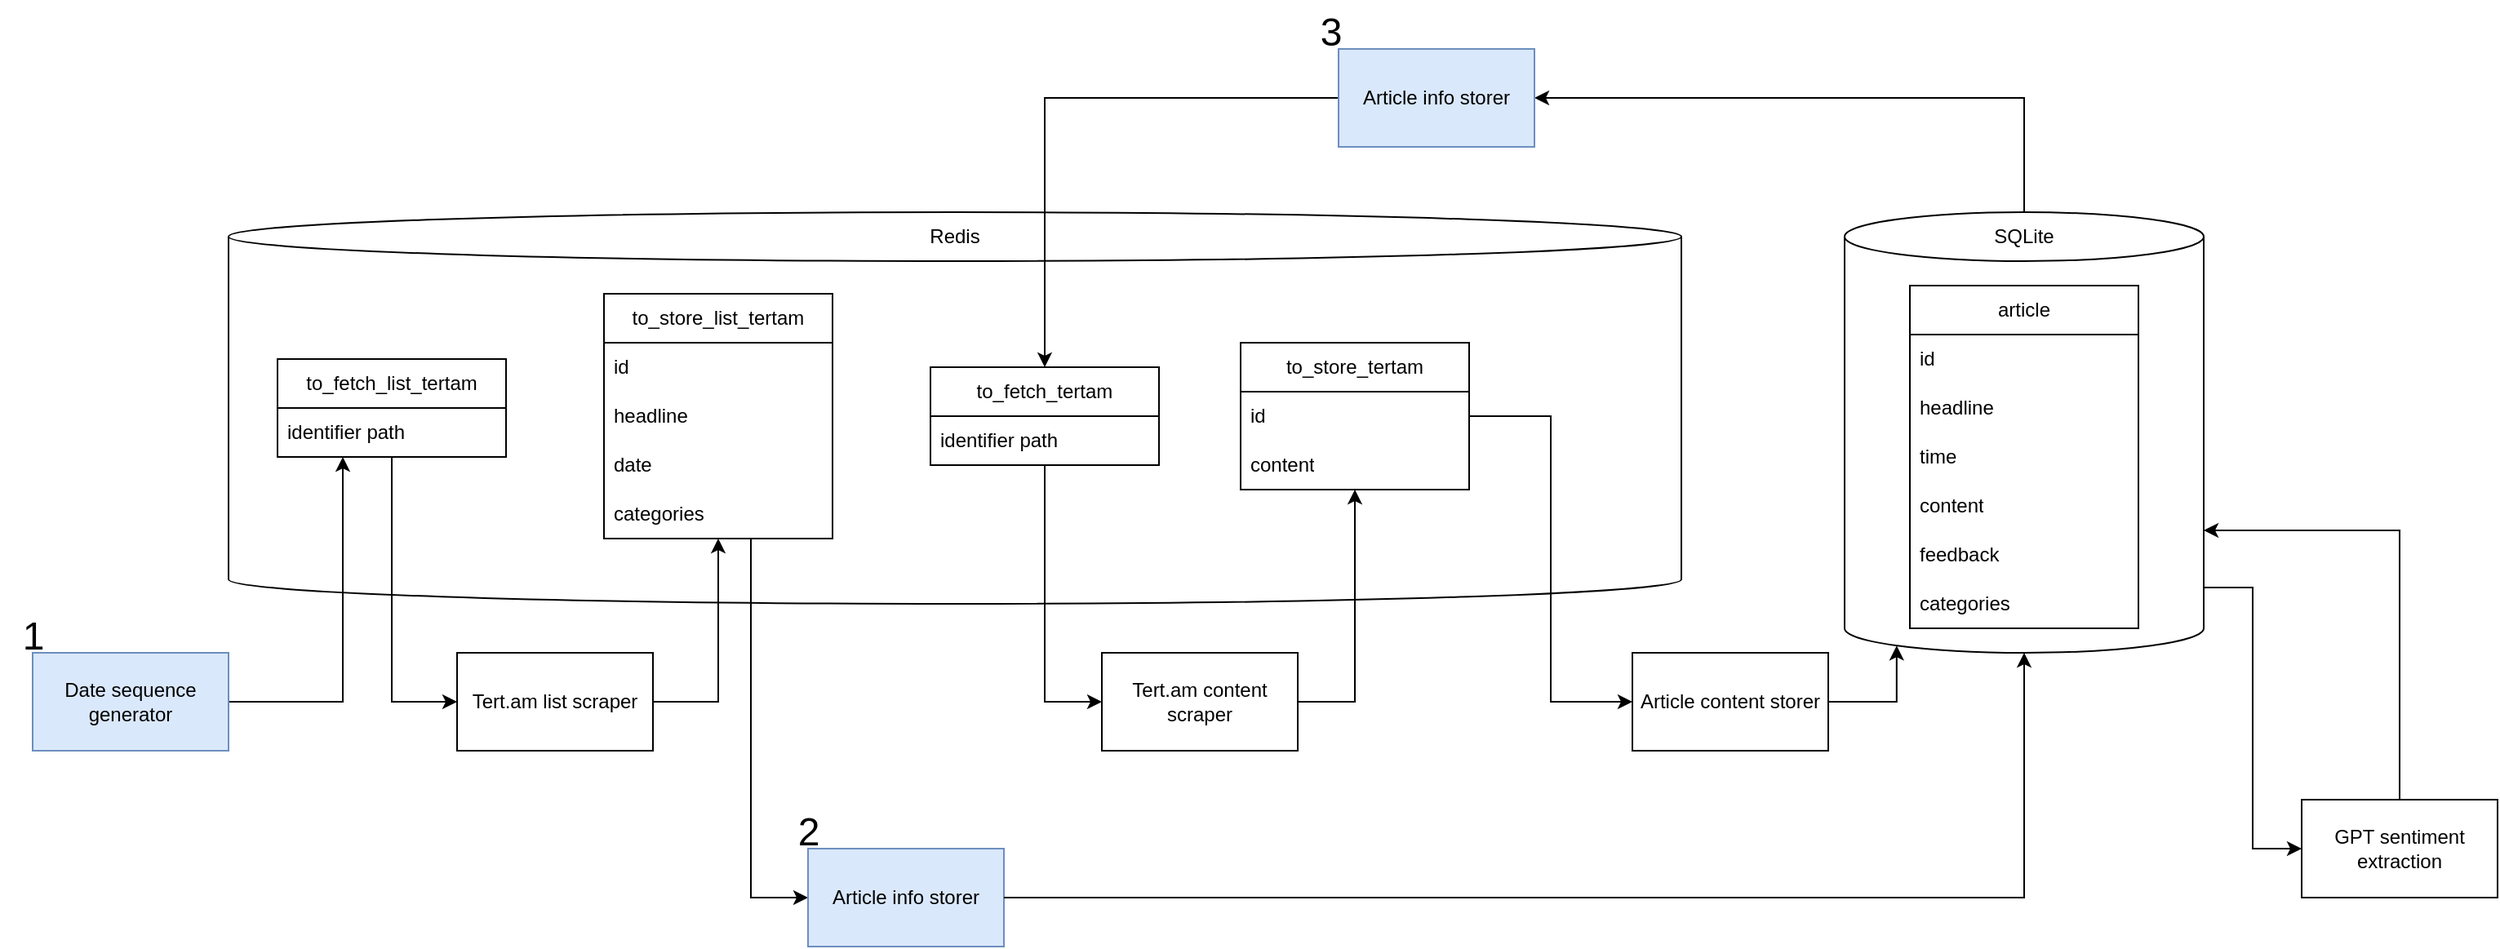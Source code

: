 <mxfile version="22.1.17" type="device">
  <diagram name="Page-1" id="ySn0ohacoQ62YEJ62_Cs">
    <mxGraphModel dx="2230" dy="1882" grid="1" gridSize="10" guides="1" tooltips="1" connect="1" arrows="1" fold="1" page="1" pageScale="1" pageWidth="850" pageHeight="1100" math="0" shadow="0">
      <root>
        <mxCell id="0" />
        <mxCell id="1" parent="0" />
        <mxCell id="SMLRPAnqf_oS6gBX0ccN-1" value="Tert.am list scraper" style="rounded=0;whiteSpace=wrap;html=1;" vertex="1" parent="1">
          <mxGeometry x="190" y="110" width="120" height="60" as="geometry" />
        </mxCell>
        <mxCell id="SMLRPAnqf_oS6gBX0ccN-2" value="Article content storer" style="rounded=0;whiteSpace=wrap;html=1;" vertex="1" parent="1">
          <mxGeometry x="910" y="110" width="120" height="60" as="geometry" />
        </mxCell>
        <mxCell id="SMLRPAnqf_oS6gBX0ccN-6" value="" style="shape=cylinder3;whiteSpace=wrap;html=1;boundedLbl=1;backgroundOutline=1;size=15;" vertex="1" parent="1">
          <mxGeometry x="50" y="-160" width="890" height="240" as="geometry" />
        </mxCell>
        <mxCell id="SMLRPAnqf_oS6gBX0ccN-16" style="edgeStyle=orthogonalEdgeStyle;rounded=0;orthogonalLoop=1;jettySize=auto;html=1;entryX=0;entryY=0.5;entryDx=0;entryDy=0;" edge="1" parent="1" source="SMLRPAnqf_oS6gBX0ccN-7" target="SMLRPAnqf_oS6gBX0ccN-1">
          <mxGeometry relative="1" as="geometry" />
        </mxCell>
        <mxCell id="SMLRPAnqf_oS6gBX0ccN-7" value="to_fetch_list_tertam" style="swimlane;fontStyle=0;childLayout=stackLayout;horizontal=1;startSize=30;horizontalStack=0;resizeParent=1;resizeParentMax=0;resizeLast=0;collapsible=1;marginBottom=0;whiteSpace=wrap;html=1;" vertex="1" parent="1">
          <mxGeometry x="80" y="-70" width="140" height="60" as="geometry" />
        </mxCell>
        <mxCell id="SMLRPAnqf_oS6gBX0ccN-8" value="identifier path" style="text;strokeColor=none;fillColor=none;align=left;verticalAlign=middle;spacingLeft=4;spacingRight=4;overflow=hidden;points=[[0,0.5],[1,0.5]];portConstraint=eastwest;rotatable=0;whiteSpace=wrap;html=1;" vertex="1" parent="SMLRPAnqf_oS6gBX0ccN-7">
          <mxGeometry y="30" width="140" height="30" as="geometry" />
        </mxCell>
        <mxCell id="SMLRPAnqf_oS6gBX0ccN-45" style="edgeStyle=orthogonalEdgeStyle;rounded=0;orthogonalLoop=1;jettySize=auto;html=1;entryX=0;entryY=0.5;entryDx=0;entryDy=0;" edge="1" parent="1" source="SMLRPAnqf_oS6gBX0ccN-11" target="SMLRPAnqf_oS6gBX0ccN-44">
          <mxGeometry relative="1" as="geometry">
            <Array as="points">
              <mxPoint x="370" y="260" />
            </Array>
          </mxGeometry>
        </mxCell>
        <mxCell id="SMLRPAnqf_oS6gBX0ccN-11" value="to_store_list_tertam" style="swimlane;fontStyle=0;childLayout=stackLayout;horizontal=1;startSize=30;horizontalStack=0;resizeParent=1;resizeParentMax=0;resizeLast=0;collapsible=1;marginBottom=0;whiteSpace=wrap;html=1;" vertex="1" parent="1">
          <mxGeometry x="280" y="-110" width="140" height="150" as="geometry" />
        </mxCell>
        <mxCell id="SMLRPAnqf_oS6gBX0ccN-12" value="id" style="text;strokeColor=none;fillColor=none;align=left;verticalAlign=middle;spacingLeft=4;spacingRight=4;overflow=hidden;points=[[0,0.5],[1,0.5]];portConstraint=eastwest;rotatable=0;whiteSpace=wrap;html=1;" vertex="1" parent="SMLRPAnqf_oS6gBX0ccN-11">
          <mxGeometry y="30" width="140" height="30" as="geometry" />
        </mxCell>
        <mxCell id="SMLRPAnqf_oS6gBX0ccN-13" value="headline" style="text;strokeColor=none;fillColor=none;align=left;verticalAlign=middle;spacingLeft=4;spacingRight=4;overflow=hidden;points=[[0,0.5],[1,0.5]];portConstraint=eastwest;rotatable=0;whiteSpace=wrap;html=1;" vertex="1" parent="SMLRPAnqf_oS6gBX0ccN-11">
          <mxGeometry y="60" width="140" height="30" as="geometry" />
        </mxCell>
        <mxCell id="SMLRPAnqf_oS6gBX0ccN-14" value="date" style="text;strokeColor=none;fillColor=none;align=left;verticalAlign=middle;spacingLeft=4;spacingRight=4;overflow=hidden;points=[[0,0.5],[1,0.5]];portConstraint=eastwest;rotatable=0;whiteSpace=wrap;html=1;" vertex="1" parent="SMLRPAnqf_oS6gBX0ccN-11">
          <mxGeometry y="90" width="140" height="30" as="geometry" />
        </mxCell>
        <mxCell id="SMLRPAnqf_oS6gBX0ccN-15" value="categories" style="text;strokeColor=none;fillColor=none;align=left;verticalAlign=middle;spacingLeft=4;spacingRight=4;overflow=hidden;points=[[0,0.5],[1,0.5]];portConstraint=eastwest;rotatable=0;whiteSpace=wrap;html=1;" vertex="1" parent="SMLRPAnqf_oS6gBX0ccN-11">
          <mxGeometry y="120" width="140" height="30" as="geometry" />
        </mxCell>
        <mxCell id="SMLRPAnqf_oS6gBX0ccN-17" style="edgeStyle=orthogonalEdgeStyle;rounded=0;orthogonalLoop=1;jettySize=auto;html=1;" edge="1" parent="1" source="SMLRPAnqf_oS6gBX0ccN-1" target="SMLRPAnqf_oS6gBX0ccN-11">
          <mxGeometry relative="1" as="geometry">
            <Array as="points">
              <mxPoint x="350" y="140" />
            </Array>
          </mxGeometry>
        </mxCell>
        <mxCell id="SMLRPAnqf_oS6gBX0ccN-18" value="Redis" style="text;html=1;strokeColor=none;fillColor=none;align=center;verticalAlign=middle;whiteSpace=wrap;rounded=0;" vertex="1" parent="1">
          <mxGeometry x="465" y="-160" width="60" height="30" as="geometry" />
        </mxCell>
        <mxCell id="SMLRPAnqf_oS6gBX0ccN-27" style="edgeStyle=orthogonalEdgeStyle;rounded=0;orthogonalLoop=1;jettySize=auto;html=1;" edge="1" parent="1" source="SMLRPAnqf_oS6gBX0ccN-19" target="SMLRPAnqf_oS6gBX0ccN-23">
          <mxGeometry relative="1" as="geometry">
            <Array as="points">
              <mxPoint x="740" y="140" />
            </Array>
          </mxGeometry>
        </mxCell>
        <mxCell id="SMLRPAnqf_oS6gBX0ccN-19" value="Tert.am content scraper" style="rounded=0;whiteSpace=wrap;html=1;" vertex="1" parent="1">
          <mxGeometry x="585" y="110" width="120" height="60" as="geometry" />
        </mxCell>
        <mxCell id="SMLRPAnqf_oS6gBX0ccN-26" style="edgeStyle=orthogonalEdgeStyle;rounded=0;orthogonalLoop=1;jettySize=auto;html=1;entryX=0;entryY=0.5;entryDx=0;entryDy=0;" edge="1" parent="1" source="SMLRPAnqf_oS6gBX0ccN-21" target="SMLRPAnqf_oS6gBX0ccN-19">
          <mxGeometry relative="1" as="geometry" />
        </mxCell>
        <mxCell id="SMLRPAnqf_oS6gBX0ccN-21" value="to_fetch_tertam" style="swimlane;fontStyle=0;childLayout=stackLayout;horizontal=1;startSize=30;horizontalStack=0;resizeParent=1;resizeParentMax=0;resizeLast=0;collapsible=1;marginBottom=0;whiteSpace=wrap;html=1;" vertex="1" parent="1">
          <mxGeometry x="480" y="-65" width="140" height="60" as="geometry" />
        </mxCell>
        <mxCell id="SMLRPAnqf_oS6gBX0ccN-22" value="identifier path" style="text;strokeColor=none;fillColor=none;align=left;verticalAlign=middle;spacingLeft=4;spacingRight=4;overflow=hidden;points=[[0,0.5],[1,0.5]];portConstraint=eastwest;rotatable=0;whiteSpace=wrap;html=1;" vertex="1" parent="SMLRPAnqf_oS6gBX0ccN-21">
          <mxGeometry y="30" width="140" height="30" as="geometry" />
        </mxCell>
        <mxCell id="SMLRPAnqf_oS6gBX0ccN-29" style="edgeStyle=orthogonalEdgeStyle;rounded=0;orthogonalLoop=1;jettySize=auto;html=1;entryX=0;entryY=0.5;entryDx=0;entryDy=0;" edge="1" parent="1" source="SMLRPAnqf_oS6gBX0ccN-23" target="SMLRPAnqf_oS6gBX0ccN-2">
          <mxGeometry relative="1" as="geometry" />
        </mxCell>
        <mxCell id="SMLRPAnqf_oS6gBX0ccN-23" value="to_store_tertam" style="swimlane;fontStyle=0;childLayout=stackLayout;horizontal=1;startSize=30;horizontalStack=0;resizeParent=1;resizeParentMax=0;resizeLast=0;collapsible=1;marginBottom=0;whiteSpace=wrap;html=1;" vertex="1" parent="1">
          <mxGeometry x="670" y="-80" width="140" height="90" as="geometry" />
        </mxCell>
        <mxCell id="SMLRPAnqf_oS6gBX0ccN-24" value="id" style="text;strokeColor=none;fillColor=none;align=left;verticalAlign=middle;spacingLeft=4;spacingRight=4;overflow=hidden;points=[[0,0.5],[1,0.5]];portConstraint=eastwest;rotatable=0;whiteSpace=wrap;html=1;" vertex="1" parent="SMLRPAnqf_oS6gBX0ccN-23">
          <mxGeometry y="30" width="140" height="30" as="geometry" />
        </mxCell>
        <mxCell id="SMLRPAnqf_oS6gBX0ccN-25" value="content" style="text;strokeColor=none;fillColor=none;align=left;verticalAlign=middle;spacingLeft=4;spacingRight=4;overflow=hidden;points=[[0,0.5],[1,0.5]];portConstraint=eastwest;rotatable=0;whiteSpace=wrap;html=1;" vertex="1" parent="SMLRPAnqf_oS6gBX0ccN-23">
          <mxGeometry y="60" width="140" height="30" as="geometry" />
        </mxCell>
        <mxCell id="SMLRPAnqf_oS6gBX0ccN-48" style="edgeStyle=orthogonalEdgeStyle;rounded=0;orthogonalLoop=1;jettySize=auto;html=1;entryX=1;entryY=0.5;entryDx=0;entryDy=0;" edge="1" parent="1" source="SMLRPAnqf_oS6gBX0ccN-28" target="SMLRPAnqf_oS6gBX0ccN-47">
          <mxGeometry relative="1" as="geometry">
            <Array as="points">
              <mxPoint x="1150" y="-230" />
            </Array>
          </mxGeometry>
        </mxCell>
        <mxCell id="SMLRPAnqf_oS6gBX0ccN-54" style="edgeStyle=orthogonalEdgeStyle;rounded=0;orthogonalLoop=1;jettySize=auto;html=1;entryX=0;entryY=0.5;entryDx=0;entryDy=0;" edge="1" parent="1" source="SMLRPAnqf_oS6gBX0ccN-28" target="SMLRPAnqf_oS6gBX0ccN-53">
          <mxGeometry relative="1" as="geometry">
            <Array as="points">
              <mxPoint x="1290" y="70" />
              <mxPoint x="1290" y="230" />
            </Array>
          </mxGeometry>
        </mxCell>
        <mxCell id="SMLRPAnqf_oS6gBX0ccN-28" value="" style="shape=cylinder3;whiteSpace=wrap;html=1;boundedLbl=1;backgroundOutline=1;size=15;" vertex="1" parent="1">
          <mxGeometry x="1040" y="-160" width="220" height="270" as="geometry" />
        </mxCell>
        <mxCell id="SMLRPAnqf_oS6gBX0ccN-30" value="SQLite" style="text;html=1;strokeColor=none;fillColor=none;align=center;verticalAlign=middle;whiteSpace=wrap;rounded=0;" vertex="1" parent="1">
          <mxGeometry x="1120" y="-160" width="60" height="30" as="geometry" />
        </mxCell>
        <mxCell id="SMLRPAnqf_oS6gBX0ccN-32" style="edgeStyle=orthogonalEdgeStyle;rounded=0;orthogonalLoop=1;jettySize=auto;html=1;entryX=0.145;entryY=1;entryDx=0;entryDy=-4.35;entryPerimeter=0;" edge="1" parent="1" source="SMLRPAnqf_oS6gBX0ccN-2" target="SMLRPAnqf_oS6gBX0ccN-28">
          <mxGeometry relative="1" as="geometry">
            <Array as="points">
              <mxPoint x="1072" y="140" />
            </Array>
          </mxGeometry>
        </mxCell>
        <mxCell id="SMLRPAnqf_oS6gBX0ccN-33" value="article" style="swimlane;fontStyle=0;childLayout=stackLayout;horizontal=1;startSize=30;horizontalStack=0;resizeParent=1;resizeParentMax=0;resizeLast=0;collapsible=1;marginBottom=0;whiteSpace=wrap;html=1;" vertex="1" parent="1">
          <mxGeometry x="1080" y="-115" width="140" height="210" as="geometry" />
        </mxCell>
        <mxCell id="SMLRPAnqf_oS6gBX0ccN-34" value="id" style="text;strokeColor=none;fillColor=none;align=left;verticalAlign=middle;spacingLeft=4;spacingRight=4;overflow=hidden;points=[[0,0.5],[1,0.5]];portConstraint=eastwest;rotatable=0;whiteSpace=wrap;html=1;" vertex="1" parent="SMLRPAnqf_oS6gBX0ccN-33">
          <mxGeometry y="30" width="140" height="30" as="geometry" />
        </mxCell>
        <mxCell id="SMLRPAnqf_oS6gBX0ccN-35" value="headline" style="text;strokeColor=none;fillColor=none;align=left;verticalAlign=middle;spacingLeft=4;spacingRight=4;overflow=hidden;points=[[0,0.5],[1,0.5]];portConstraint=eastwest;rotatable=0;whiteSpace=wrap;html=1;" vertex="1" parent="SMLRPAnqf_oS6gBX0ccN-33">
          <mxGeometry y="60" width="140" height="30" as="geometry" />
        </mxCell>
        <mxCell id="SMLRPAnqf_oS6gBX0ccN-36" value="time" style="text;strokeColor=none;fillColor=none;align=left;verticalAlign=middle;spacingLeft=4;spacingRight=4;overflow=hidden;points=[[0,0.5],[1,0.5]];portConstraint=eastwest;rotatable=0;whiteSpace=wrap;html=1;" vertex="1" parent="SMLRPAnqf_oS6gBX0ccN-33">
          <mxGeometry y="90" width="140" height="30" as="geometry" />
        </mxCell>
        <mxCell id="SMLRPAnqf_oS6gBX0ccN-37" value="content" style="text;strokeColor=none;fillColor=none;align=left;verticalAlign=middle;spacingLeft=4;spacingRight=4;overflow=hidden;points=[[0,0.5],[1,0.5]];portConstraint=eastwest;rotatable=0;whiteSpace=wrap;html=1;" vertex="1" parent="SMLRPAnqf_oS6gBX0ccN-33">
          <mxGeometry y="120" width="140" height="30" as="geometry" />
        </mxCell>
        <mxCell id="SMLRPAnqf_oS6gBX0ccN-38" value="feedback" style="text;strokeColor=none;fillColor=none;align=left;verticalAlign=middle;spacingLeft=4;spacingRight=4;overflow=hidden;points=[[0,0.5],[1,0.5]];portConstraint=eastwest;rotatable=0;whiteSpace=wrap;html=1;" vertex="1" parent="SMLRPAnqf_oS6gBX0ccN-33">
          <mxGeometry y="150" width="140" height="30" as="geometry" />
        </mxCell>
        <mxCell id="SMLRPAnqf_oS6gBX0ccN-39" value="categories" style="text;strokeColor=none;fillColor=none;align=left;verticalAlign=middle;spacingLeft=4;spacingRight=4;overflow=hidden;points=[[0,0.5],[1,0.5]];portConstraint=eastwest;rotatable=0;whiteSpace=wrap;html=1;" vertex="1" parent="SMLRPAnqf_oS6gBX0ccN-33">
          <mxGeometry y="180" width="140" height="30" as="geometry" />
        </mxCell>
        <mxCell id="SMLRPAnqf_oS6gBX0ccN-41" style="edgeStyle=orthogonalEdgeStyle;rounded=0;orthogonalLoop=1;jettySize=auto;html=1;" edge="1" parent="1" source="SMLRPAnqf_oS6gBX0ccN-40" target="SMLRPAnqf_oS6gBX0ccN-7">
          <mxGeometry relative="1" as="geometry">
            <Array as="points">
              <mxPoint x="120" y="140" />
            </Array>
          </mxGeometry>
        </mxCell>
        <mxCell id="SMLRPAnqf_oS6gBX0ccN-40" value="Date sequence generator" style="rounded=0;whiteSpace=wrap;html=1;fillColor=#dae8fc;strokeColor=#6c8ebf;" vertex="1" parent="1">
          <mxGeometry x="-70" y="110" width="120" height="60" as="geometry" />
        </mxCell>
        <mxCell id="SMLRPAnqf_oS6gBX0ccN-44" value="Article info storer" style="rounded=0;whiteSpace=wrap;html=1;fillColor=#dae8fc;strokeColor=#6c8ebf;" vertex="1" parent="1">
          <mxGeometry x="405" y="230" width="120" height="60" as="geometry" />
        </mxCell>
        <mxCell id="SMLRPAnqf_oS6gBX0ccN-46" style="edgeStyle=orthogonalEdgeStyle;rounded=0;orthogonalLoop=1;jettySize=auto;html=1;entryX=0.5;entryY=1;entryDx=0;entryDy=0;entryPerimeter=0;" edge="1" parent="1" source="SMLRPAnqf_oS6gBX0ccN-44" target="SMLRPAnqf_oS6gBX0ccN-28">
          <mxGeometry relative="1" as="geometry" />
        </mxCell>
        <mxCell id="SMLRPAnqf_oS6gBX0ccN-49" style="edgeStyle=orthogonalEdgeStyle;rounded=0;orthogonalLoop=1;jettySize=auto;html=1;entryX=0.5;entryY=0;entryDx=0;entryDy=0;" edge="1" parent="1" source="SMLRPAnqf_oS6gBX0ccN-47" target="SMLRPAnqf_oS6gBX0ccN-21">
          <mxGeometry relative="1" as="geometry" />
        </mxCell>
        <mxCell id="SMLRPAnqf_oS6gBX0ccN-47" value="Article info storer" style="rounded=0;whiteSpace=wrap;html=1;fillColor=#dae8fc;strokeColor=#6c8ebf;" vertex="1" parent="1">
          <mxGeometry x="730" y="-260" width="120" height="60" as="geometry" />
        </mxCell>
        <mxCell id="SMLRPAnqf_oS6gBX0ccN-50" value="1" style="text;html=1;align=center;verticalAlign=middle;resizable=0;points=[];autosize=1;strokeColor=none;fillColor=none;fontSize=24;" vertex="1" parent="1">
          <mxGeometry x="-90" y="80" width="40" height="40" as="geometry" />
        </mxCell>
        <mxCell id="SMLRPAnqf_oS6gBX0ccN-51" value="2" style="text;html=1;align=center;verticalAlign=middle;resizable=0;points=[];autosize=1;strokeColor=none;fillColor=none;fontSize=24;" vertex="1" parent="1">
          <mxGeometry x="385" y="200" width="40" height="40" as="geometry" />
        </mxCell>
        <mxCell id="SMLRPAnqf_oS6gBX0ccN-52" value="3" style="text;html=1;align=center;verticalAlign=middle;resizable=0;points=[];autosize=1;strokeColor=none;fillColor=none;fontSize=24;" vertex="1" parent="1">
          <mxGeometry x="705" y="-290" width="40" height="40" as="geometry" />
        </mxCell>
        <mxCell id="SMLRPAnqf_oS6gBX0ccN-53" value="GPT sentiment extraction" style="rounded=0;whiteSpace=wrap;html=1;" vertex="1" parent="1">
          <mxGeometry x="1320" y="200" width="120" height="60" as="geometry" />
        </mxCell>
        <mxCell id="SMLRPAnqf_oS6gBX0ccN-57" style="edgeStyle=orthogonalEdgeStyle;rounded=0;orthogonalLoop=1;jettySize=auto;html=1;entryX=1;entryY=0;entryDx=0;entryDy=195;entryPerimeter=0;" edge="1" parent="1" source="SMLRPAnqf_oS6gBX0ccN-53" target="SMLRPAnqf_oS6gBX0ccN-28">
          <mxGeometry relative="1" as="geometry">
            <Array as="points">
              <mxPoint x="1380" y="35" />
            </Array>
          </mxGeometry>
        </mxCell>
      </root>
    </mxGraphModel>
  </diagram>
</mxfile>
